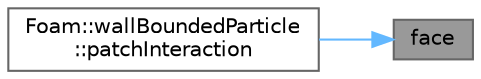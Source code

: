 digraph "face"
{
 // LATEX_PDF_SIZE
  bgcolor="transparent";
  edge [fontname=Helvetica,fontsize=10,labelfontname=Helvetica,labelfontsize=10];
  node [fontname=Helvetica,fontsize=10,shape=box,height=0.2,width=0.4];
  rankdir="RL";
  Node1 [id="Node000001",label="face",height=0.2,width=0.4,color="gray40", fillcolor="grey60", style="filled", fontcolor="black",tooltip=" "];
  Node1 -> Node2 [id="edge1_Node000001_Node000002",dir="back",color="steelblue1",style="solid",tooltip=" "];
  Node2 [id="Node000002",label="Foam::wallBoundedParticle\l::patchInteraction",height=0.2,width=0.4,color="grey40", fillcolor="white", style="filled",URL="$classFoam_1_1wallBoundedParticle.html#a67c1029628951466f5ffd7568d87f6b8",tooltip=" "];
}
